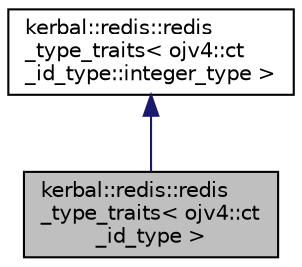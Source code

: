 digraph "kerbal::redis::redis_type_traits&lt; ojv4::ct_id_type &gt;"
{
 // LATEX_PDF_SIZE
  edge [fontname="Helvetica",fontsize="10",labelfontname="Helvetica",labelfontsize="10"];
  node [fontname="Helvetica",fontsize="10",shape=record];
  Node2 [label="kerbal::redis::redis\l_type_traits\< ojv4::ct\l_id_type \>",height=0.2,width=0.4,color="black", fillcolor="grey75", style="filled", fontcolor="black",tooltip=" "];
  Node3 -> Node2 [dir="back",color="midnightblue",fontsize="10",style="solid",fontname="Helvetica"];
  Node3 [label="kerbal::redis::redis\l_type_traits\< ojv4::ct\l_id_type::integer_type \>",height=0.2,width=0.4,color="black", fillcolor="white", style="filled",URL="$structkerbal_1_1redis_1_1redis__type__traits.html",tooltip=" "];
}
